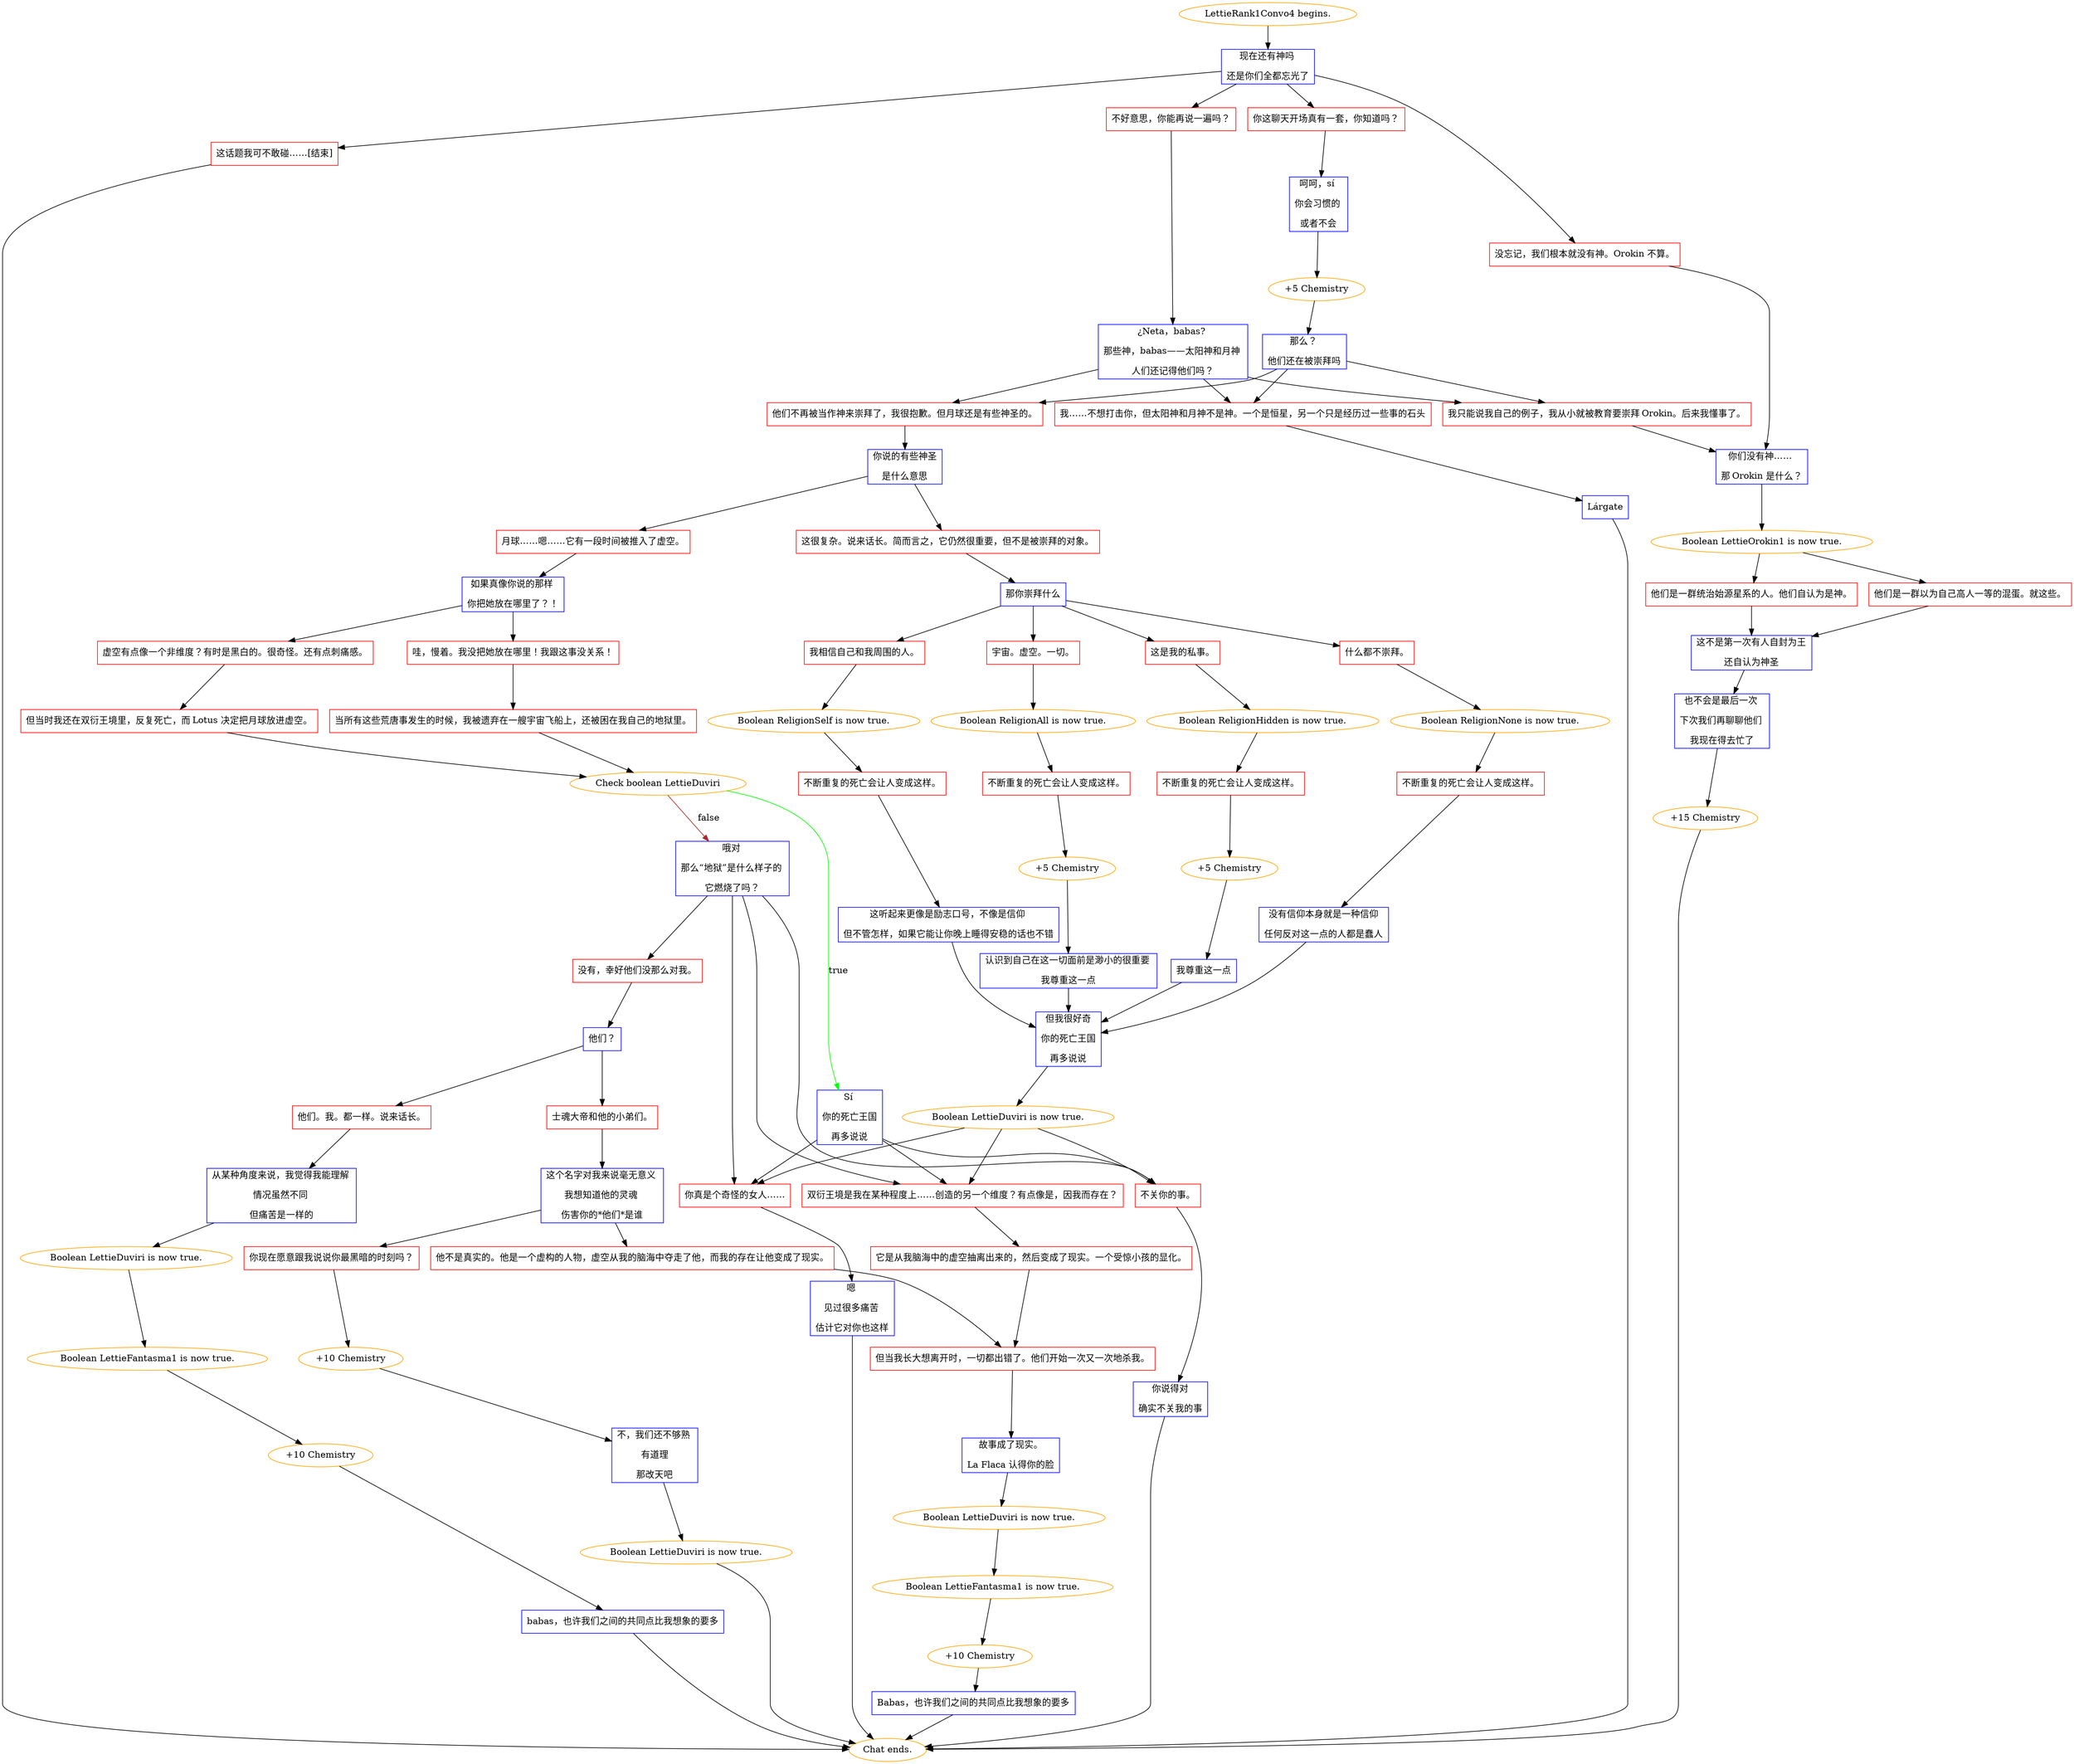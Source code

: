 digraph {
	"LettieRank1Convo4 begins." [color=orange];
		"LettieRank1Convo4 begins." -> j2495036255;
	j2495036255 [label="现在还有神吗 
还是你们全都忘光了",shape=box,color=blue];
		j2495036255 -> j1944206720;
		j2495036255 -> j1972983418;
		j2495036255 -> j1093171537;
		j2495036255 -> j294645815;
	j1944206720 [label="不好意思，你能再说一遍吗？",shape=box,color=red];
		j1944206720 -> j3244737332;
	j1972983418 [label="你这聊天开场真有一套，你知道吗？",shape=box,color=red];
		j1972983418 -> j1102589338;
	j1093171537 [label="这话题我可不敢碰……[结束]",shape=box,color=red];
		j1093171537 -> "Chat ends.";
	j294645815 [label="没忘记，我们根本就没有神。Orokin 不算。",shape=box,color=red];
		j294645815 -> j3453269931;
	j3244737332 [label="¿Neta，babas? 
那些神，babas——太阳神和月神 
人们还记得他们吗？",shape=box,color=blue];
		j3244737332 -> j3505119139;
		j3244737332 -> j1729177188;
		j3244737332 -> j638654540;
	j1102589338 [label="呵呵，sí 
你会习惯的 
或者不会",shape=box,color=blue];
		j1102589338 -> j3180866591;
	"Chat ends." [color=orange];
	j3453269931 [label="你们没有神…… 
那 Orokin 是什么？",shape=box,color=blue];
		j3453269931 -> j2126616671;
	j3505119139 [label="我……不想打击你，但太阳神和月神不是神。一个是恒星，另一个只是经历过一些事的石头",shape=box,color=red];
		j3505119139 -> j4236534637;
	j1729177188 [label="他们不再被当作神来崇拜了，我很抱歉。但月球还是有些神圣的。",shape=box,color=red];
		j1729177188 -> j4209869345;
	j638654540 [label="我只能说我自己的例子，我从小就被教育要崇拜 Orokin。后来我懂事了。",shape=box,color=red];
		j638654540 -> j3453269931;
	j3180866591 [label="+5 Chemistry",color=orange];
		j3180866591 -> j2353522927;
	j2126616671 [label="Boolean LettieOrokin1 is now true.",color=orange];
		j2126616671 -> j1137746954;
		j2126616671 -> j3841107516;
	j4236534637 [label="Lárgate",shape=box,color=blue];
		j4236534637 -> "Chat ends.";
	j4209869345 [label="你说的有些神圣
是什么意思",shape=box,color=blue];
		j4209869345 -> j1124738738;
		j4209869345 -> j2431878321;
	j2353522927 [label="那么？ 
他们还在被崇拜吗",shape=box,color=blue];
		j2353522927 -> j3505119139;
		j2353522927 -> j1729177188;
		j2353522927 -> j638654540;
	j1137746954 [label="他们是一群以为自己高人一等的混蛋。就这些。",shape=box,color=red];
		j1137746954 -> j2995146148;
	j3841107516 [label="他们是一群统治始源星系的人。他们自认为是神。",shape=box,color=red];
		j3841107516 -> j2995146148;
	j1124738738 [label="月球……嗯……它有一段时间被推入了虚空。",shape=box,color=red];
		j1124738738 -> j1226268182;
	j2431878321 [label="这很复杂。说来话长。简而言之，它仍然很重要，但不是被崇拜的对象。",shape=box,color=red];
		j2431878321 -> j729520883;
	j2995146148 [label="这不是第一次有人自封为王
还自认为神圣",shape=box,color=blue];
		j2995146148 -> j690668201;
	j1226268182 [label="如果真像你说的那样 
你把她放在哪里了？！",shape=box,color=blue];
		j1226268182 -> j221199521;
		j1226268182 -> j612711400;
	j729520883 [label="那你崇拜什么",shape=box,color=blue];
		j729520883 -> j549321086;
		j729520883 -> j2259888097;
		j729520883 -> j1141114258;
		j729520883 -> j2279675207;
	j690668201 [label="也不会是最后一次 
下次我们再聊聊他们 
我现在得去忙了",shape=box,color=blue];
		j690668201 -> j374273682;
	j221199521 [label="虚空有点像一个非维度？有时是黑白的。很奇怪。还有点刺痛感。",shape=box,color=red];
		j221199521 -> j1859437059;
	j612711400 [label="哇，慢着。我没把她放在哪里！我跟这事没关系！",shape=box,color=red];
		j612711400 -> j1206536564;
	j549321086 [label="宇宙。虚空。一切。",shape=box,color=red];
		j549321086 -> j699999088;
	j2259888097 [label="什么都不崇拜。",shape=box,color=red];
		j2259888097 -> j2540760809;
	j1141114258 [label="我相信自己和我周围的人。",shape=box,color=red];
		j1141114258 -> j944936856;
	j2279675207 [label="这是我的私事。",shape=box,color=red];
		j2279675207 -> j1764199779;
	j374273682 [label="+15 Chemistry",color=orange];
		j374273682 -> "Chat ends.";
	j1859437059 [label="但当时我还在双衍王境里，反复死亡，而 Lotus 决定把月球放进虚空。",shape=box,color=red];
		j1859437059 -> j1811373516;
	j1206536564 [label="当所有这些荒唐事发生的时候，我被遗弃在一艘宇宙飞船上，还被困在我自己的地狱里。",shape=box,color=red];
		j1206536564 -> j1811373516;
	j699999088 [label="Boolean ReligionAll is now true.",color=orange];
		j699999088 -> j717451380;
	j2540760809 [label="Boolean ReligionNone is now true.",color=orange];
		j2540760809 -> j2013816714;
	j944936856 [label="Boolean ReligionSelf is now true.",color=orange];
		j944936856 -> j2767880659;
	j1764199779 [label="Boolean ReligionHidden is now true.",color=orange];
		j1764199779 -> j2254885816;
	j1811373516 [label="Check boolean LettieDuviri",color=orange];
		j1811373516 -> j2164098861 [label=true,color=green];
		j1811373516 -> j2634098814 [label=false,color=brown];
	j717451380 [label="不断重复的死亡会让人变成这样。",shape=box,color=red];
		j717451380 -> j739624385;
	j2013816714 [label="不断重复的死亡会让人变成这样。",shape=box,color=red];
		j2013816714 -> j2613632335;
	j2767880659 [label="不断重复的死亡会让人变成这样。",shape=box,color=red];
		j2767880659 -> j2156254996;
	j2254885816 [label="不断重复的死亡会让人变成这样。",shape=box,color=red];
		j2254885816 -> j3195772872;
	j2164098861 [label="Sí 
你的死亡王国
再多说说",shape=box,color=blue];
		j2164098861 -> j4226398152;
		j2164098861 -> j3600365305;
		j2164098861 -> j1934662947;
	j2634098814 [label="哦对 
那么“地狱”是什么样子的 
它燃烧了吗？",shape=box,color=blue];
		j2634098814 -> j4226398152;
		j2634098814 -> j3600365305;
		j2634098814 -> j1934662947;
		j2634098814 -> j3787568151;
	j739624385 [label="+5 Chemistry",color=orange];
		j739624385 -> j1370292248;
	j2613632335 [label="没有信仰本身就是一种信仰
任何反对这一点的人都是蠢人",shape=box,color=blue];
		j2613632335 -> j3515040117;
	j2156254996 [label="这听起来更像是励志口号，不像是信仰 
但不管怎样，如果它能让你晚上睡得安稳的话也不错",shape=box,color=blue];
		j2156254996 -> j3515040117;
	j3195772872 [label="+5 Chemistry",color=orange];
		j3195772872 -> j1968717588;
	j4226398152 [label="双衍王境是我在某种程度上……创造的另一个维度？有点像是，因我而存在？",shape=box,color=red];
		j4226398152 -> j3570656569;
	j3600365305 [label="你真是个奇怪的女人……",shape=box,color=red];
		j3600365305 -> j191031049;
	j1934662947 [label="不关你的事。",shape=box,color=red];
		j1934662947 -> j2057140;
	j3787568151 [label="没有，幸好他们没那么对我。",shape=box,color=red];
		j3787568151 -> j1752016641;
	j1370292248 [label="认识到自己在这一切面前是渺小的很重要 
我尊重这一点",shape=box,color=blue];
		j1370292248 -> j3515040117;
	j3515040117 [label="但我很好奇
你的死亡王国
再多说说",shape=box,color=blue];
		j3515040117 -> j547942567;
	j1968717588 [label="我尊重这一点",shape=box,color=blue];
		j1968717588 -> j3515040117;
	j3570656569 [label="它是从我脑海中的虚空抽离出来的，然后变成了现实。一个受惊小孩的显化。",shape=box,color=red];
		j3570656569 -> j2873671989;
	j191031049 [label="嗯 
见过很多痛苦 
估计它对你也这样",shape=box,color=blue];
		j191031049 -> "Chat ends.";
	j2057140 [label="你说得对
确实不关我的事",shape=box,color=blue];
		j2057140 -> "Chat ends.";
	j1752016641 [label="他们？",shape=box,color=blue];
		j1752016641 -> j2739818336;
		j1752016641 -> j1167723738;
	j547942567 [label="Boolean LettieDuviri is now true.",color=orange];
		j547942567 -> j4226398152;
		j547942567 -> j3600365305;
		j547942567 -> j1934662947;
	j2873671989 [label="但当我长大想离开时，一切都出错了。他们开始一次又一次地杀我。",shape=box,color=red];
		j2873671989 -> j77174806;
	j2739818336 [label="士魂大帝和他的小弟们。",shape=box,color=red];
		j2739818336 -> j2516136157;
	j1167723738 [label="他们。我。都一样。说来话长。",shape=box,color=red];
		j1167723738 -> j2779126919;
	j77174806 [label="故事成了现实。
La Flaca 认得你的脸",shape=box,color=blue];
		j77174806 -> j2386787956;
	j2516136157 [label="这个名字对我来说毫无意义 
我想知道他的灵魂 
伤害你的*他们*是谁",shape=box,color=blue];
		j2516136157 -> j1932023704;
		j2516136157 -> j2142893908;
	j2779126919 [label="从某种角度来说，我觉得我能理解 
情况虽然不同 
但痛苦是一样的",shape=box,color=blue];
		j2779126919 -> j3089030245;
	j2386787956 [label="Boolean LettieDuviri is now true.",color=orange];
		j2386787956 -> j1560462056;
	j1932023704 [label="他不是真实的。他是一个虚构的人物，虚空从我的脑海中夺走了他，而我的存在让他变成了现实。",shape=box,color=red];
		j1932023704 -> j2873671989;
	j2142893908 [label="你现在愿意跟我说说你最黑暗的时刻吗？",shape=box,color=red];
		j2142893908 -> j1955508191;
	j3089030245 [label="Boolean LettieDuviri is now true.",color=orange];
		j3089030245 -> j3545051875;
	j1560462056 [label="Boolean LettieFantasma1 is now true.",color=orange];
		j1560462056 -> j3458865641;
	j1955508191 [label="+10 Chemistry",color=orange];
		j1955508191 -> j32238978;
	j3545051875 [label="Boolean LettieFantasma1 is now true.",color=orange];
		j3545051875 -> j1043404741;
	j3458865641 [label="+10 Chemistry",color=orange];
		j3458865641 -> j3660960804;
	j32238978 [label="不，我们还不够熟 
有道理
那改天吧",shape=box,color=blue];
		j32238978 -> j2620081815;
	j1043404741 [label="+10 Chemistry",color=orange];
		j1043404741 -> j1548505863;
	j3660960804 [label="Babas，也许我们之间的共同点比我想象的要多",shape=box,color=blue];
		j3660960804 -> "Chat ends.";
	j2620081815 [label="Boolean LettieDuviri is now true.",color=orange];
		j2620081815 -> "Chat ends.";
	j1548505863 [label="babas，也许我们之间的共同点比我想象的要多",shape=box,color=blue];
		j1548505863 -> "Chat ends.";
}